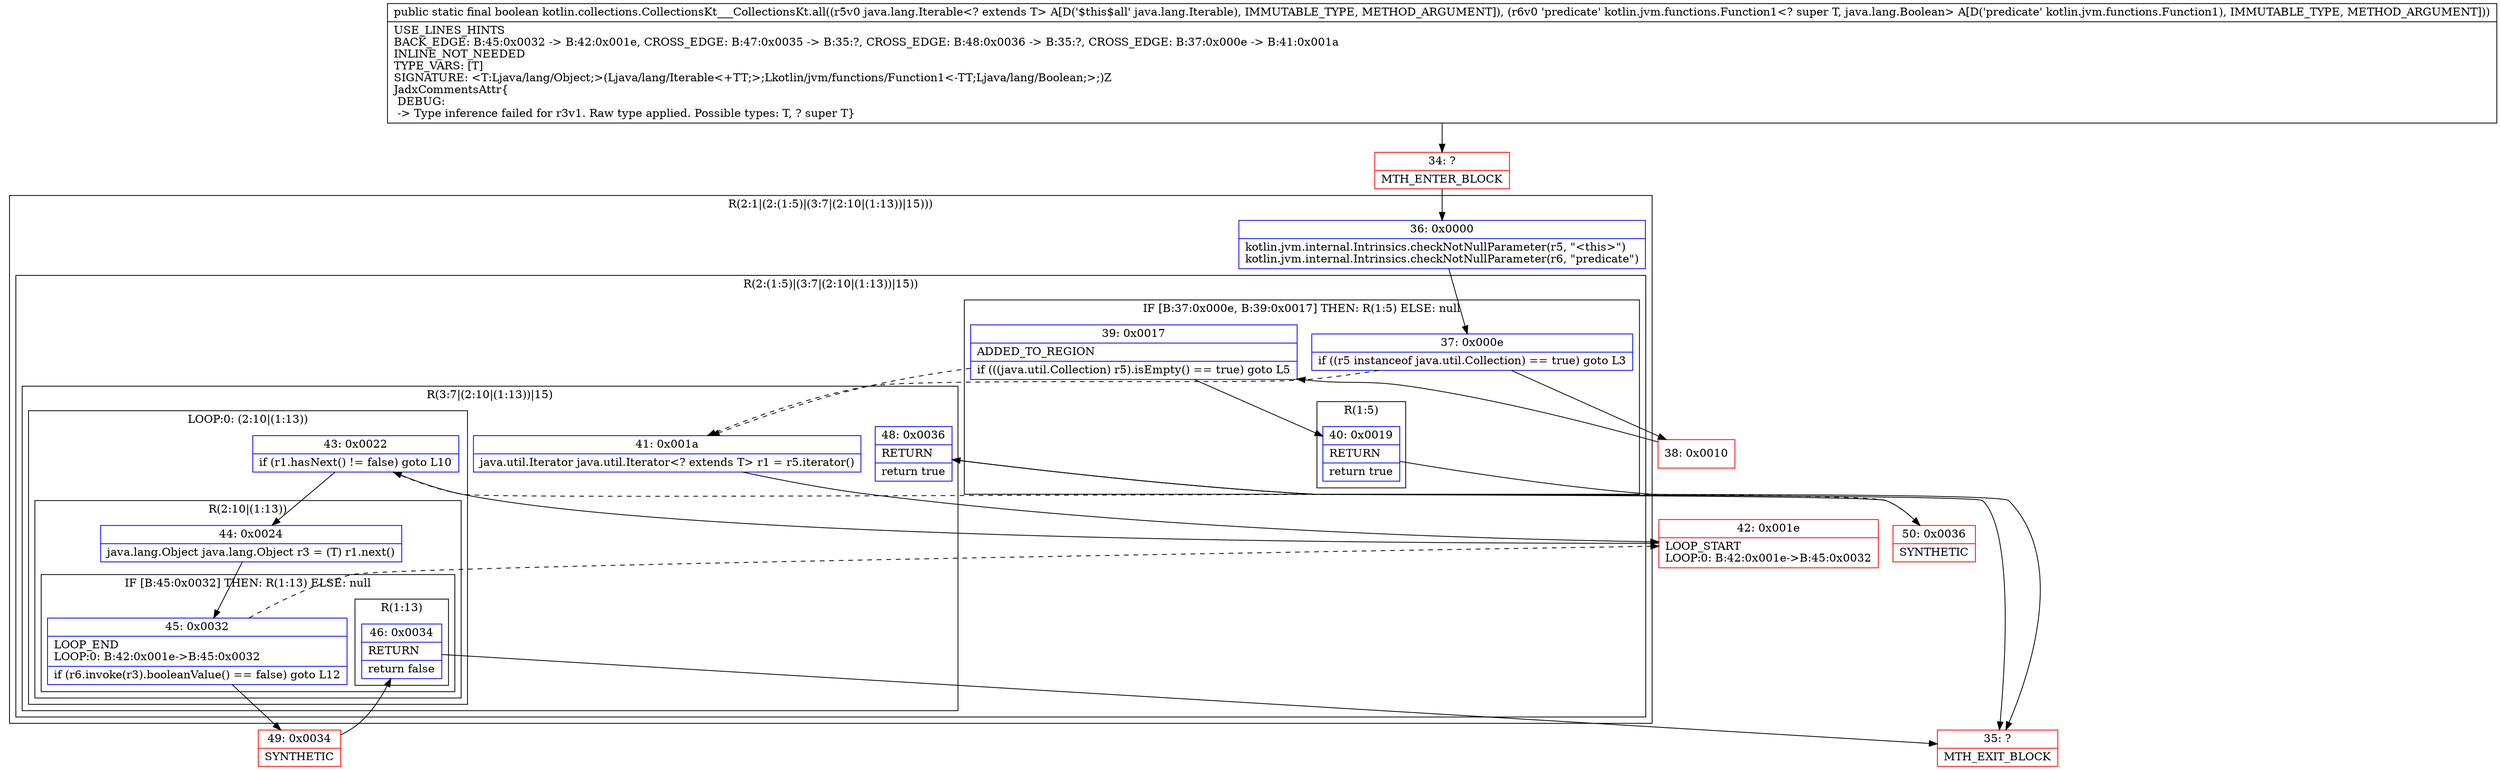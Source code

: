 digraph "CFG forkotlin.collections.CollectionsKt___CollectionsKt.all(Ljava\/lang\/Iterable;Lkotlin\/jvm\/functions\/Function1;)Z" {
subgraph cluster_Region_1967501892 {
label = "R(2:1|(2:(1:5)|(3:7|(2:10|(1:13))|15)))";
node [shape=record,color=blue];
Node_36 [shape=record,label="{36\:\ 0x0000|kotlin.jvm.internal.Intrinsics.checkNotNullParameter(r5, \"\<this\>\")\lkotlin.jvm.internal.Intrinsics.checkNotNullParameter(r6, \"predicate\")\l}"];
subgraph cluster_Region_1838374137 {
label = "R(2:(1:5)|(3:7|(2:10|(1:13))|15))";
node [shape=record,color=blue];
subgraph cluster_IfRegion_1652355109 {
label = "IF [B:37:0x000e, B:39:0x0017] THEN: R(1:5) ELSE: null";
node [shape=record,color=blue];
Node_37 [shape=record,label="{37\:\ 0x000e|if ((r5 instanceof java.util.Collection) == true) goto L3\l}"];
Node_39 [shape=record,label="{39\:\ 0x0017|ADDED_TO_REGION\l|if (((java.util.Collection) r5).isEmpty() == true) goto L5\l}"];
subgraph cluster_Region_1538301682 {
label = "R(1:5)";
node [shape=record,color=blue];
Node_40 [shape=record,label="{40\:\ 0x0019|RETURN\l|return true\l}"];
}
}
subgraph cluster_Region_1233219429 {
label = "R(3:7|(2:10|(1:13))|15)";
node [shape=record,color=blue];
Node_41 [shape=record,label="{41\:\ 0x001a|java.util.Iterator java.util.Iterator\<? extends T\> r1 = r5.iterator()\l}"];
subgraph cluster_LoopRegion_88714307 {
label = "LOOP:0: (2:10|(1:13))";
node [shape=record,color=blue];
Node_43 [shape=record,label="{43\:\ 0x0022|if (r1.hasNext() != false) goto L10\l}"];
subgraph cluster_Region_1184960371 {
label = "R(2:10|(1:13))";
node [shape=record,color=blue];
Node_44 [shape=record,label="{44\:\ 0x0024|java.lang.Object java.lang.Object r3 = (T) r1.next()\l}"];
subgraph cluster_IfRegion_1834103515 {
label = "IF [B:45:0x0032] THEN: R(1:13) ELSE: null";
node [shape=record,color=blue];
Node_45 [shape=record,label="{45\:\ 0x0032|LOOP_END\lLOOP:0: B:42:0x001e\-\>B:45:0x0032\l|if (r6.invoke(r3).booleanValue() == false) goto L12\l}"];
subgraph cluster_Region_54513746 {
label = "R(1:13)";
node [shape=record,color=blue];
Node_46 [shape=record,label="{46\:\ 0x0034|RETURN\l|return false\l}"];
}
}
}
}
Node_48 [shape=record,label="{48\:\ 0x0036|RETURN\l|return true\l}"];
}
}
}
Node_34 [shape=record,color=red,label="{34\:\ ?|MTH_ENTER_BLOCK\l}"];
Node_38 [shape=record,color=red,label="{38\:\ 0x0010}"];
Node_35 [shape=record,color=red,label="{35\:\ ?|MTH_EXIT_BLOCK\l}"];
Node_42 [shape=record,color=red,label="{42\:\ 0x001e|LOOP_START\lLOOP:0: B:42:0x001e\-\>B:45:0x0032\l}"];
Node_49 [shape=record,color=red,label="{49\:\ 0x0034|SYNTHETIC\l}"];
Node_50 [shape=record,color=red,label="{50\:\ 0x0036|SYNTHETIC\l}"];
MethodNode[shape=record,label="{public static final boolean kotlin.collections.CollectionsKt___CollectionsKt.all((r5v0 java.lang.Iterable\<? extends T\> A[D('$this$all' java.lang.Iterable), IMMUTABLE_TYPE, METHOD_ARGUMENT]), (r6v0 'predicate' kotlin.jvm.functions.Function1\<? super T, java.lang.Boolean\> A[D('predicate' kotlin.jvm.functions.Function1), IMMUTABLE_TYPE, METHOD_ARGUMENT]))  | USE_LINES_HINTS\lBACK_EDGE: B:45:0x0032 \-\> B:42:0x001e, CROSS_EDGE: B:47:0x0035 \-\> B:35:?, CROSS_EDGE: B:48:0x0036 \-\> B:35:?, CROSS_EDGE: B:37:0x000e \-\> B:41:0x001a\lINLINE_NOT_NEEDED\lTYPE_VARS: [T]\lSIGNATURE: \<T:Ljava\/lang\/Object;\>(Ljava\/lang\/Iterable\<+TT;\>;Lkotlin\/jvm\/functions\/Function1\<\-TT;Ljava\/lang\/Boolean;\>;)Z\lJadxCommentsAttr\{\l DEBUG: \l \-\> Type inference failed for r3v1. Raw type applied. Possible types: T, ? super T\}\l}"];
MethodNode -> Node_34;Node_36 -> Node_37;
Node_37 -> Node_38;
Node_37 -> Node_41[style=dashed];
Node_39 -> Node_40;
Node_39 -> Node_41[style=dashed];
Node_40 -> Node_35;
Node_41 -> Node_42;
Node_43 -> Node_44;
Node_43 -> Node_50[style=dashed];
Node_44 -> Node_45;
Node_45 -> Node_42[style=dashed];
Node_45 -> Node_49;
Node_46 -> Node_35;
Node_48 -> Node_35;
Node_34 -> Node_36;
Node_38 -> Node_39;
Node_42 -> Node_43;
Node_49 -> Node_46;
Node_50 -> Node_48;
}

